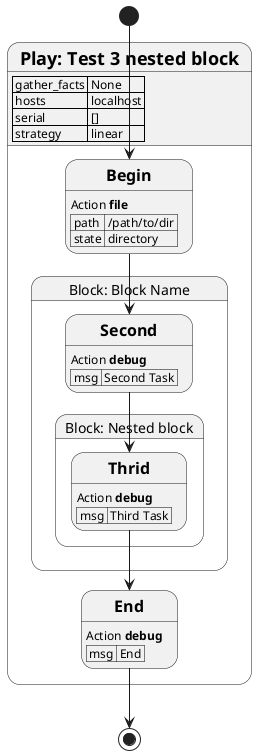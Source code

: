 @startuml
state "= Play: Test 3 nested block" as play_1 {
    play_1 : | gather_facts | None |
    play_1 : | hosts | localhost |
    play_1 : | serial | [] |
    play_1 : | strategy | linear |
    state "== Begin" as task_1
    task_1 : Action **file**
    task_1 : | path | /path/to/dir |
    task_1 : | state | directory |
    state "Block: Block Name" as block_1 {
        state "== Second" as task_2
        task_2 : Action **debug**
        task_2 : | msg | Second Task |
        state "Block: Nested block" as block_2 {
            state "== Thrid" as task_3
            task_3 : Action **debug**
            task_3 : | msg | Third Task |
        }
    }
    state "== End" as task_4
    task_4 : Action **debug**
    task_4 : | msg | End |
}
[*] --> task_1
task_1 --> task_2
task_2 --> task_3
task_3 --> task_4
task_4 --> [*]
@enduml
